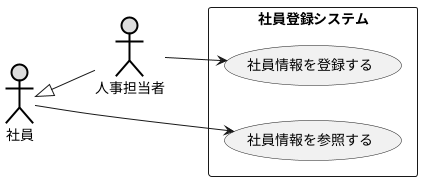 @startuml 盛岡システム（株）
left to right direction
actor 人事担当者#DDDDDD;line:black;line.bold;
actor 社員#DDDDDD;line:black;line.bold;
rectangle 社員登録システム{
    usecase 社員情報を登録する
    usecase 社員情報を参照する
}
人事担当者 --> 社員情報を登録する
社員 <|-- 人事担当者
社員 --> 社員情報を参照する
@enduml